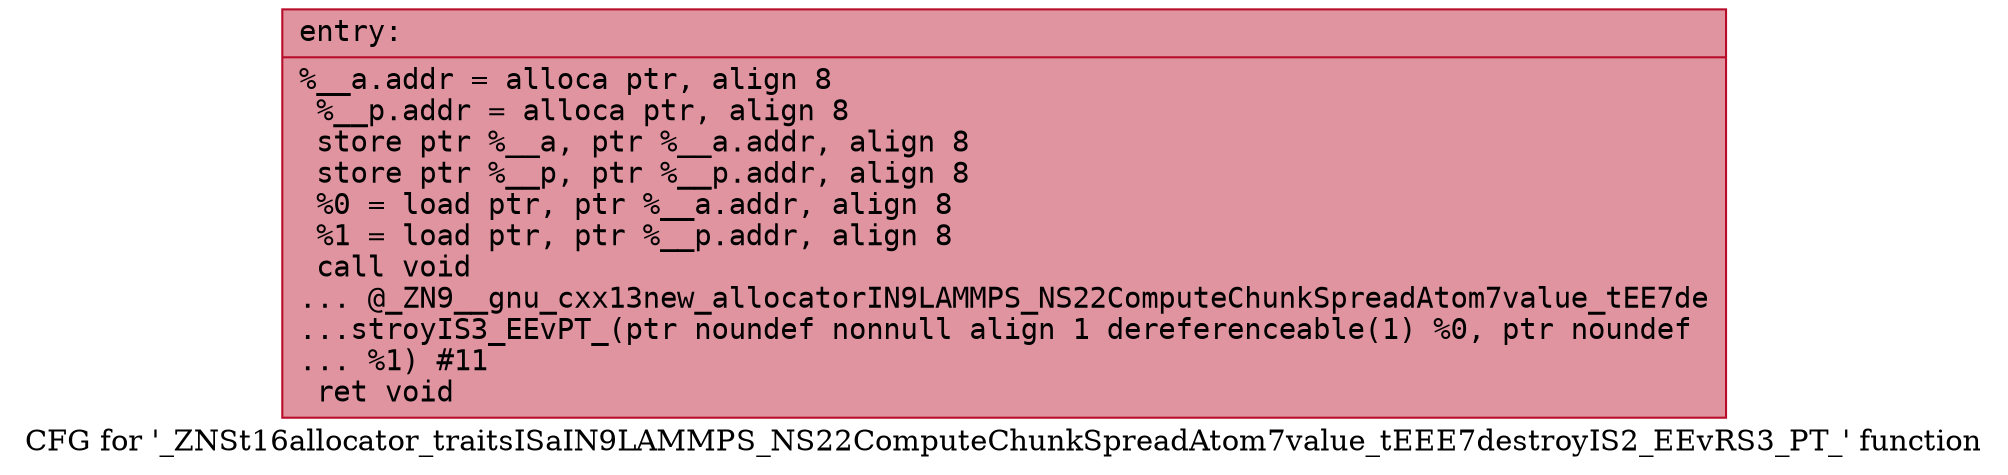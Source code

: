 digraph "CFG for '_ZNSt16allocator_traitsISaIN9LAMMPS_NS22ComputeChunkSpreadAtom7value_tEEE7destroyIS2_EEvRS3_PT_' function" {
	label="CFG for '_ZNSt16allocator_traitsISaIN9LAMMPS_NS22ComputeChunkSpreadAtom7value_tEEE7destroyIS2_EEvRS3_PT_' function";

	Node0x55a8964a84e0 [shape=record,color="#b70d28ff", style=filled, fillcolor="#b70d2870" fontname="Courier",label="{entry:\l|  %__a.addr = alloca ptr, align 8\l  %__p.addr = alloca ptr, align 8\l  store ptr %__a, ptr %__a.addr, align 8\l  store ptr %__p, ptr %__p.addr, align 8\l  %0 = load ptr, ptr %__a.addr, align 8\l  %1 = load ptr, ptr %__p.addr, align 8\l  call void\l... @_ZN9__gnu_cxx13new_allocatorIN9LAMMPS_NS22ComputeChunkSpreadAtom7value_tEE7de\l...stroyIS3_EEvPT_(ptr noundef nonnull align 1 dereferenceable(1) %0, ptr noundef\l... %1) #11\l  ret void\l}"];
}
